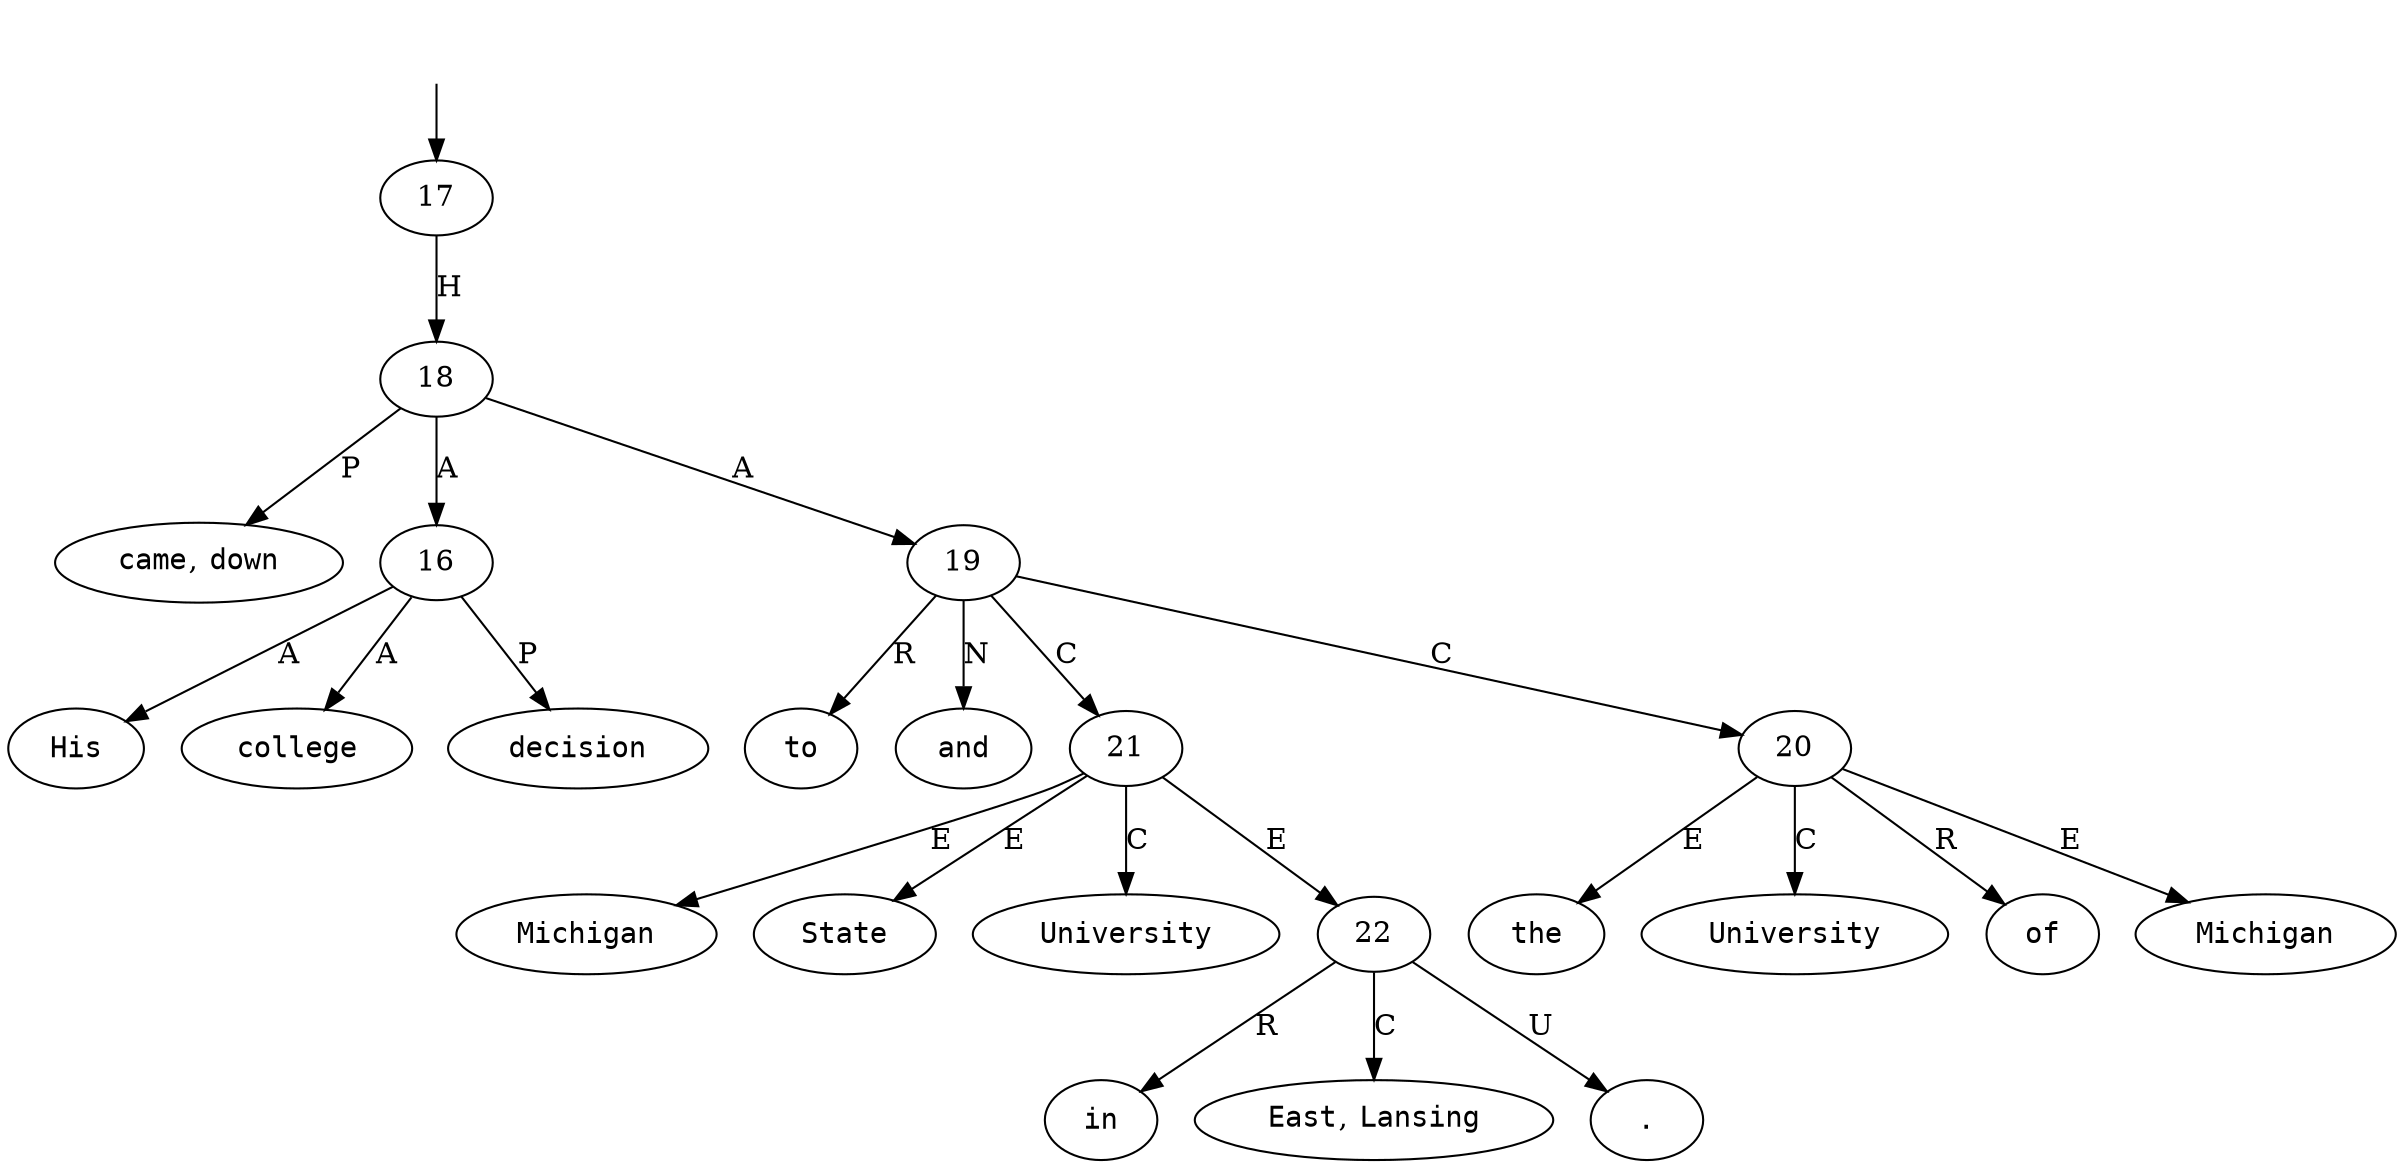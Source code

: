 digraph "467006" {
  top [ style=invis ];
  top -> 17;
  0 [ shape=oval, label=<<table align="center" border="0" cellspacing="0"><tr><td colspan="2"><font face="Courier">His</font></td></tr></table>> ];
  1 [ shape=oval, label=<<table align="center" border="0" cellspacing="0"><tr><td colspan="2"><font face="Courier">college</font></td></tr></table>> ];
  2 [ shape=oval, label=<<table align="center" border="0" cellspacing="0"><tr><td colspan="2"><font face="Courier">decision</font></td></tr></table>> ];
  3 [ shape=oval, label=<<table align="center" border="0" cellspacing="0"><tr><td colspan="2"><font face="Courier">came</font>,&nbsp;<font face="Courier">down</font></td></tr></table>> ];
  4 [ shape=oval, label=<<table align="center" border="0" cellspacing="0"><tr><td colspan="2"><font face="Courier">to</font></td></tr></table>> ];
  5 [ shape=oval, label=<<table align="center" border="0" cellspacing="0"><tr><td colspan="2"><font face="Courier">the</font></td></tr></table>> ];
  6 [ shape=oval, label=<<table align="center" border="0" cellspacing="0"><tr><td colspan="2"><font face="Courier">University</font></td></tr></table>> ];
  7 [ shape=oval, label=<<table align="center" border="0" cellspacing="0"><tr><td colspan="2"><font face="Courier">of</font></td></tr></table>> ];
  8 [ shape=oval, label=<<table align="center" border="0" cellspacing="0"><tr><td colspan="2"><font face="Courier">Michigan</font></td></tr></table>> ];
  9 [ shape=oval, label=<<table align="center" border="0" cellspacing="0"><tr><td colspan="2"><font face="Courier">and</font></td></tr></table>> ];
  10 [ shape=oval, label=<<table align="center" border="0" cellspacing="0"><tr><td colspan="2"><font face="Courier">Michigan</font></td></tr></table>> ];
  11 [ shape=oval, label=<<table align="center" border="0" cellspacing="0"><tr><td colspan="2"><font face="Courier">State</font></td></tr></table>> ];
  12 [ shape=oval, label=<<table align="center" border="0" cellspacing="0"><tr><td colspan="2"><font face="Courier">University</font></td></tr></table>> ];
  13 [ shape=oval, label=<<table align="center" border="0" cellspacing="0"><tr><td colspan="2"><font face="Courier">in</font></td></tr></table>> ];
  14 [ shape=oval, label=<<table align="center" border="0" cellspacing="0"><tr><td colspan="2"><font face="Courier">East</font>,&nbsp;<font face="Courier">Lansing</font></td></tr></table>> ];
  15 [ shape=oval, label=<<table align="center" border="0" cellspacing="0"><tr><td colspan="2"><font face="Courier">.</font></td></tr></table>> ];
  16 -> 0 [ label="A" ];
  16 -> 1 [ label="A" ];
  16 -> 2 [ label="P" ];
  17 -> 18 [ label="H" ];
  18 -> 19 [ label="A" ];
  18 -> 16 [ label="A" ];
  18 -> 3 [ label="P" ];
  19 -> 21 [ label="C" ];
  19 -> 4 [ label="R" ];
  19 -> 9 [ label="N" ];
  19 -> 20 [ label="C" ];
  20 -> 8 [ label="E" ];
  20 -> 5 [ label="E" ];
  20 -> 6 [ label="C" ];
  20 -> 7 [ label="R" ];
  21 -> 12 [ label="C" ];
  21 -> 10 [ label="E" ];
  21 -> 11 [ label="E" ];
  21 -> 22 [ label="E" ];
  22 -> 13 [ label="R" ];
  22 -> 15 [ label="U" ];
  22 -> 14 [ label="C" ];
}

